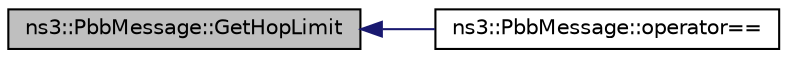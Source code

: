 digraph "ns3::PbbMessage::GetHopLimit"
{
  edge [fontname="Helvetica",fontsize="10",labelfontname="Helvetica",labelfontsize="10"];
  node [fontname="Helvetica",fontsize="10",shape=record];
  rankdir="LR";
  Node1 [label="ns3::PbbMessage::GetHopLimit",height=0.2,width=0.4,color="black", fillcolor="grey75", style="filled", fontcolor="black"];
  Node1 -> Node2 [dir="back",color="midnightblue",fontsize="10",style="solid"];
  Node2 [label="ns3::PbbMessage::operator==",height=0.2,width=0.4,color="black", fillcolor="white", style="filled",URL="$d7/d6a/classns3_1_1PbbMessage.html#a3f4b1222cd0a2dd38fb46cf738e35d5d",tooltip="Equality operator for PbbMessage. "];
}
